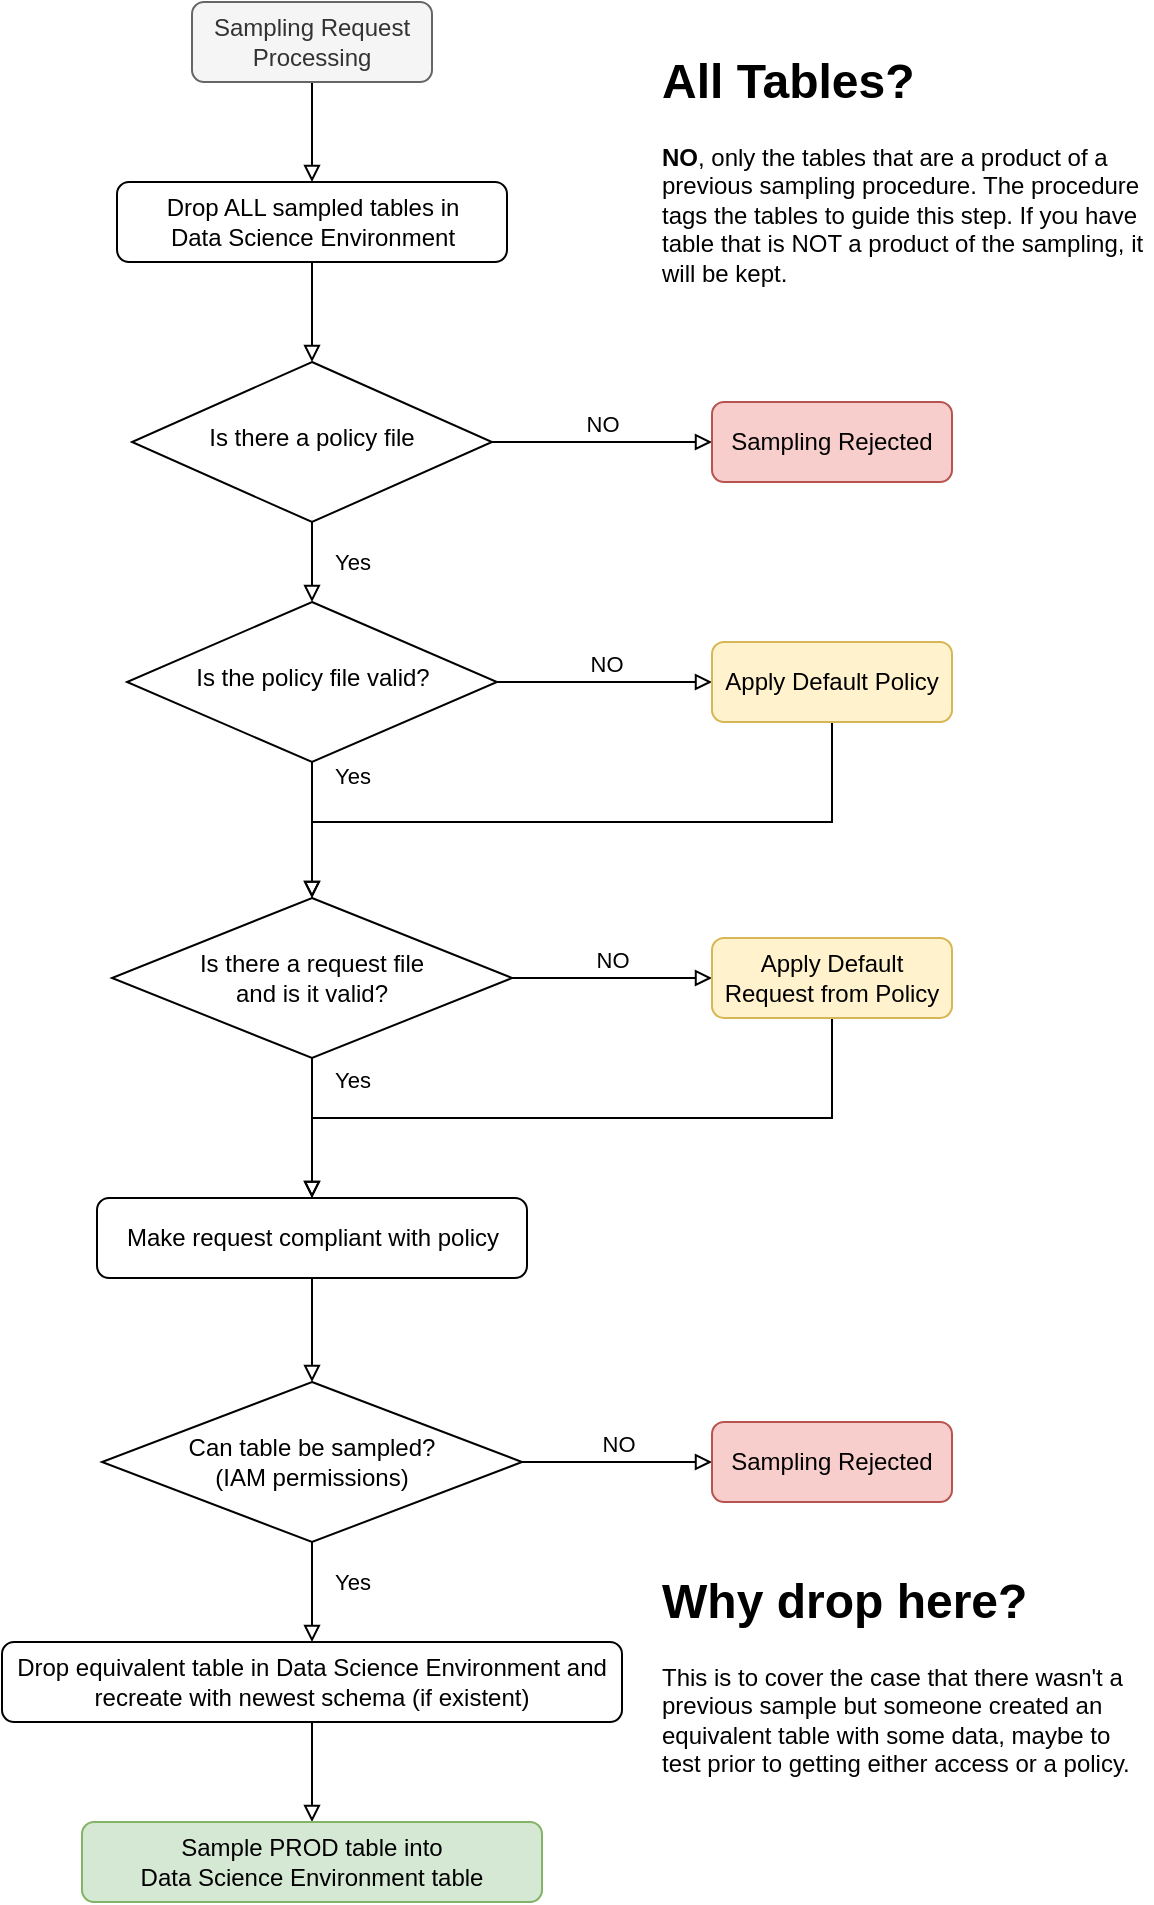 <mxfile version="15.5.4" type="embed"><diagram id="C5RBs43oDa-KdzZeNtuy" name="Page-1"><mxGraphModel dx="317" dy="1724" grid="1" gridSize="10" guides="1" tooltips="1" connect="1" arrows="1" fold="1" page="1" pageScale="1" pageWidth="827" pageHeight="1169" math="0" shadow="0"><root><mxCell id="WIyWlLk6GJQsqaUBKTNV-0"/><mxCell id="WIyWlLk6GJQsqaUBKTNV-1" parent="WIyWlLk6GJQsqaUBKTNV-0"/><mxCell id="yapbZNu1Kkb-PvQqDSp6-19" style="edgeStyle=orthogonalEdgeStyle;rounded=0;orthogonalLoop=1;jettySize=auto;html=1;endArrow=block;endFill=0;endSize=6;labelBackgroundColor=none;" parent="WIyWlLk6GJQsqaUBKTNV-1" source="WIyWlLk6GJQsqaUBKTNV-3" target="yapbZNu1Kkb-PvQqDSp6-18" edge="1"><mxGeometry relative="1" as="geometry"/></mxCell><mxCell id="WIyWlLk6GJQsqaUBKTNV-3" value="Sampling Request Processing" style="rounded=1;whiteSpace=wrap;html=1;fontSize=12;glass=0;strokeWidth=1;shadow=0;fillColor=#f5f5f5;fontColor=#333333;strokeColor=#666666;labelBackgroundColor=none;" parent="WIyWlLk6GJQsqaUBKTNV-1" vertex="1"><mxGeometry x="160" y="-10" width="120" height="40" as="geometry"/></mxCell><mxCell id="WIyWlLk6GJQsqaUBKTNV-4" value="Yes" style="rounded=0;html=1;jettySize=auto;orthogonalLoop=1;fontSize=11;endArrow=block;endFill=0;endSize=6;strokeWidth=1;shadow=0;labelBackgroundColor=none;edgeStyle=orthogonalEdgeStyle;" parent="WIyWlLk6GJQsqaUBKTNV-1" source="WIyWlLk6GJQsqaUBKTNV-6" target="WIyWlLk6GJQsqaUBKTNV-10" edge="1"><mxGeometry y="20" relative="1" as="geometry"><mxPoint as="offset"/></mxGeometry></mxCell><mxCell id="yapbZNu1Kkb-PvQqDSp6-0" value="NO" style="edgeStyle=orthogonalEdgeStyle;rounded=0;orthogonalLoop=1;jettySize=auto;html=1;align=center;verticalAlign=bottom;endArrow=block;endFill=0;labelBackgroundColor=none;" parent="WIyWlLk6GJQsqaUBKTNV-1" source="WIyWlLk6GJQsqaUBKTNV-6" target="WIyWlLk6GJQsqaUBKTNV-12" edge="1"><mxGeometry relative="1" as="geometry"/></mxCell><mxCell id="WIyWlLk6GJQsqaUBKTNV-6" value="Is there a policy file" style="rhombus;whiteSpace=wrap;html=1;shadow=0;fontFamily=Helvetica;fontSize=12;align=center;strokeWidth=1;spacing=6;spacingTop=-4;labelBackgroundColor=none;" parent="WIyWlLk6GJQsqaUBKTNV-1" vertex="1"><mxGeometry x="130" y="170" width="180" height="80" as="geometry"/></mxCell><mxCell id="WIyWlLk6GJQsqaUBKTNV-8" value="Yes" style="rounded=0;html=1;jettySize=auto;orthogonalLoop=1;fontSize=11;endArrow=block;endFill=0;endSize=6;strokeWidth=1;shadow=0;labelBackgroundColor=none;edgeStyle=orthogonalEdgeStyle;" parent="WIyWlLk6GJQsqaUBKTNV-1" source="WIyWlLk6GJQsqaUBKTNV-10" target="yapbZNu1Kkb-PvQqDSp6-3" edge="1"><mxGeometry x="-0.8" y="20" relative="1" as="geometry"><mxPoint as="offset"/><mxPoint x="250" y="440" as="targetPoint"/></mxGeometry></mxCell><mxCell id="yapbZNu1Kkb-PvQqDSp6-2" value="NO" style="edgeStyle=orthogonalEdgeStyle;rounded=0;orthogonalLoop=1;jettySize=auto;html=1;endArrow=block;endFill=0;verticalAlign=bottom;labelBackgroundColor=none;" parent="WIyWlLk6GJQsqaUBKTNV-1" source="WIyWlLk6GJQsqaUBKTNV-10" target="yapbZNu1Kkb-PvQqDSp6-1" edge="1"><mxGeometry relative="1" as="geometry"/></mxCell><mxCell id="WIyWlLk6GJQsqaUBKTNV-10" value="Is the policy file valid?" style="rhombus;whiteSpace=wrap;html=1;shadow=0;fontFamily=Helvetica;fontSize=12;align=center;strokeWidth=1;spacing=6;spacingTop=-4;labelBackgroundColor=none;" parent="WIyWlLk6GJQsqaUBKTNV-1" vertex="1"><mxGeometry x="127.5" y="290" width="185" height="80" as="geometry"/></mxCell><mxCell id="WIyWlLk6GJQsqaUBKTNV-12" value="Sampling Rejected" style="rounded=1;whiteSpace=wrap;html=1;fontSize=12;glass=0;strokeWidth=1;shadow=0;fillColor=#f8cecc;strokeColor=#b85450;labelBackgroundColor=none;" parent="WIyWlLk6GJQsqaUBKTNV-1" vertex="1"><mxGeometry x="420" y="190" width="120" height="40" as="geometry"/></mxCell><mxCell id="yapbZNu1Kkb-PvQqDSp6-6" style="edgeStyle=orthogonalEdgeStyle;rounded=0;orthogonalLoop=1;jettySize=auto;html=1;entryX=0.5;entryY=0;entryDx=0;entryDy=0;endArrow=block;endFill=0;endSize=6;labelBackgroundColor=none;" parent="WIyWlLk6GJQsqaUBKTNV-1" source="yapbZNu1Kkb-PvQqDSp6-1" target="yapbZNu1Kkb-PvQqDSp6-3" edge="1"><mxGeometry relative="1" as="geometry"><Array as="points"><mxPoint x="480" y="400"/><mxPoint x="220" y="400"/></Array></mxGeometry></mxCell><mxCell id="yapbZNu1Kkb-PvQqDSp6-1" value="Apply Default Policy" style="rounded=1;whiteSpace=wrap;html=1;fillColor=#fff2cc;strokeColor=#d6b656;labelBackgroundColor=none;" parent="WIyWlLk6GJQsqaUBKTNV-1" vertex="1"><mxGeometry x="420" y="310" width="120" height="40" as="geometry"/></mxCell><mxCell id="yapbZNu1Kkb-PvQqDSp6-5" value="Yes" style="edgeStyle=orthogonalEdgeStyle;rounded=0;orthogonalLoop=1;jettySize=auto;html=1;endArrow=block;endFill=0;align=center;labelPosition=right;verticalLabelPosition=middle;verticalAlign=middle;entryX=0.5;entryY=0;entryDx=0;entryDy=0;labelBackgroundColor=none;" parent="WIyWlLk6GJQsqaUBKTNV-1" source="yapbZNu1Kkb-PvQqDSp6-3" target="yapbZNu1Kkb-PvQqDSp6-10" edge="1"><mxGeometry x="-0.692" y="20" relative="1" as="geometry"><mxPoint x="220" y="588" as="targetPoint"/><mxPoint as="offset"/></mxGeometry></mxCell><mxCell id="yapbZNu1Kkb-PvQqDSp6-3" value="Is there a request file &lt;br&gt;and is it valid?" style="rhombus;whiteSpace=wrap;html=1;labelBackgroundColor=none;" parent="WIyWlLk6GJQsqaUBKTNV-1" vertex="1"><mxGeometry x="120" y="438" width="200" height="80" as="geometry"/></mxCell><mxCell id="yapbZNu1Kkb-PvQqDSp6-8" value="NO" style="edgeStyle=orthogonalEdgeStyle;rounded=0;orthogonalLoop=1;jettySize=auto;html=1;entryX=0;entryY=0.5;entryDx=0;entryDy=0;endArrow=block;endFill=0;verticalAlign=bottom;exitX=1;exitY=0.5;exitDx=0;exitDy=0;labelBackgroundColor=none;" parent="WIyWlLk6GJQsqaUBKTNV-1" source="yapbZNu1Kkb-PvQqDSp6-3" target="yapbZNu1Kkb-PvQqDSp6-7" edge="1"><mxGeometry relative="1" as="geometry"/></mxCell><mxCell id="yapbZNu1Kkb-PvQqDSp6-9" style="edgeStyle=orthogonalEdgeStyle;rounded=0;orthogonalLoop=1;jettySize=auto;html=1;entryX=0.5;entryY=0;entryDx=0;entryDy=0;endArrow=block;endFill=0;labelBackgroundColor=none;" parent="WIyWlLk6GJQsqaUBKTNV-1" source="yapbZNu1Kkb-PvQqDSp6-7" target="yapbZNu1Kkb-PvQqDSp6-10" edge="1"><mxGeometry relative="1" as="geometry"><mxPoint x="220" y="588" as="targetPoint"/><Array as="points"><mxPoint x="480" y="548"/><mxPoint x="220" y="548"/></Array></mxGeometry></mxCell><mxCell id="yapbZNu1Kkb-PvQqDSp6-7" value="Apply Default Request from Policy" style="rounded=1;whiteSpace=wrap;html=1;fillColor=#fff2cc;strokeColor=#d6b656;labelBackgroundColor=none;" parent="WIyWlLk6GJQsqaUBKTNV-1" vertex="1"><mxGeometry x="420" y="458" width="120" height="40" as="geometry"/></mxCell><mxCell id="yapbZNu1Kkb-PvQqDSp6-12" style="edgeStyle=orthogonalEdgeStyle;rounded=0;orthogonalLoop=1;jettySize=auto;html=1;entryX=0.5;entryY=0;entryDx=0;entryDy=0;endArrow=block;endFill=0;endSize=6;labelBackgroundColor=none;" parent="WIyWlLk6GJQsqaUBKTNV-1" source="yapbZNu1Kkb-PvQqDSp6-10" target="yapbZNu1Kkb-PvQqDSp6-11" edge="1"><mxGeometry relative="1" as="geometry"/></mxCell><mxCell id="yapbZNu1Kkb-PvQqDSp6-10" value="Make request compliant with policy" style="rounded=1;whiteSpace=wrap;html=1;labelBackgroundColor=none;" parent="WIyWlLk6GJQsqaUBKTNV-1" vertex="1"><mxGeometry x="112.5" y="588" width="215" height="40" as="geometry"/></mxCell><mxCell id="yapbZNu1Kkb-PvQqDSp6-14" value="NO" style="edgeStyle=orthogonalEdgeStyle;rounded=0;orthogonalLoop=1;jettySize=auto;html=1;endArrow=block;endFill=0;endSize=6;verticalAlign=bottom;labelBackgroundColor=none;" parent="WIyWlLk6GJQsqaUBKTNV-1" source="yapbZNu1Kkb-PvQqDSp6-11" target="yapbZNu1Kkb-PvQqDSp6-13" edge="1"><mxGeometry relative="1" as="geometry"/></mxCell><mxCell id="yapbZNu1Kkb-PvQqDSp6-17" value="Yes" style="edgeStyle=orthogonalEdgeStyle;rounded=0;orthogonalLoop=1;jettySize=auto;html=1;endArrow=block;endFill=0;endSize=6;labelBackgroundColor=none;" parent="WIyWlLk6GJQsqaUBKTNV-1" source="yapbZNu1Kkb-PvQqDSp6-11" target="yapbZNu1Kkb-PvQqDSp6-16" edge="1"><mxGeometry x="-0.2" y="20" relative="1" as="geometry"><mxPoint as="offset"/></mxGeometry></mxCell><mxCell id="yapbZNu1Kkb-PvQqDSp6-11" value="Can table be sampled?&lt;br&gt;(IAM permissions)" style="rhombus;whiteSpace=wrap;html=1;labelBackgroundColor=none;" parent="WIyWlLk6GJQsqaUBKTNV-1" vertex="1"><mxGeometry x="115" y="680" width="210" height="80" as="geometry"/></mxCell><mxCell id="yapbZNu1Kkb-PvQqDSp6-13" value="Sampling Rejected" style="rounded=1;whiteSpace=wrap;html=1;fontSize=12;glass=0;strokeWidth=1;shadow=0;fillColor=#f8cecc;strokeColor=#b85450;labelBackgroundColor=none;" parent="WIyWlLk6GJQsqaUBKTNV-1" vertex="1"><mxGeometry x="420" y="700" width="120" height="40" as="geometry"/></mxCell><mxCell id="yapbZNu1Kkb-PvQqDSp6-23" style="edgeStyle=orthogonalEdgeStyle;rounded=0;orthogonalLoop=1;jettySize=auto;html=1;entryX=0.5;entryY=0;entryDx=0;entryDy=0;endArrow=block;endFill=0;endSize=6;labelBackgroundColor=none;" parent="WIyWlLk6GJQsqaUBKTNV-1" source="yapbZNu1Kkb-PvQqDSp6-16" target="yapbZNu1Kkb-PvQqDSp6-22" edge="1"><mxGeometry relative="1" as="geometry"/></mxCell><mxCell id="yapbZNu1Kkb-PvQqDSp6-16" value="Drop equivalent table in Data Science Environment and recreate with newest schema (if existent)" style="rounded=1;whiteSpace=wrap;html=1;fontSize=12;glass=0;strokeWidth=1;shadow=0;labelBackgroundColor=none;" parent="WIyWlLk6GJQsqaUBKTNV-1" vertex="1"><mxGeometry x="65" y="810" width="310" height="40" as="geometry"/></mxCell><mxCell id="yapbZNu1Kkb-PvQqDSp6-20" style="edgeStyle=orthogonalEdgeStyle;rounded=0;orthogonalLoop=1;jettySize=auto;html=1;endArrow=block;endFill=0;endSize=6;labelBackgroundColor=none;" parent="WIyWlLk6GJQsqaUBKTNV-1" source="yapbZNu1Kkb-PvQqDSp6-18" target="WIyWlLk6GJQsqaUBKTNV-6" edge="1"><mxGeometry relative="1" as="geometry"/></mxCell><mxCell id="yapbZNu1Kkb-PvQqDSp6-18" value="Drop ALL sampled tables in &lt;br&gt;Data Science Environment" style="rounded=1;whiteSpace=wrap;html=1;fontSize=12;glass=0;strokeWidth=1;shadow=0;labelBackgroundColor=none;" parent="WIyWlLk6GJQsqaUBKTNV-1" vertex="1"><mxGeometry x="122.5" y="80" width="195" height="40" as="geometry"/></mxCell><mxCell id="yapbZNu1Kkb-PvQqDSp6-22" value="Sample PROD table into&lt;br&gt;Data Science Environment table" style="rounded=1;whiteSpace=wrap;html=1;fontSize=12;glass=0;strokeWidth=1;shadow=0;fillColor=#d5e8d4;strokeColor=#82b366;labelBackgroundColor=none;" parent="WIyWlLk6GJQsqaUBKTNV-1" vertex="1"><mxGeometry x="105" y="900" width="230" height="40" as="geometry"/></mxCell><mxCell id="yapbZNu1Kkb-PvQqDSp6-24" value="&lt;h1&gt;Why drop here?&lt;/h1&gt;&lt;p&gt;This is to cover the case that there wasn't a previous sample but someone created an equivalent table with some data, maybe to test prior to getting either access or a policy.&lt;/p&gt;" style="text;html=1;strokeColor=none;fillColor=none;spacing=5;spacingTop=-20;whiteSpace=wrap;overflow=hidden;rounded=0;labelBackgroundColor=none;" parent="WIyWlLk6GJQsqaUBKTNV-1" vertex="1"><mxGeometry x="390" y="770" width="250" height="140" as="geometry"/></mxCell><mxCell id="yapbZNu1Kkb-PvQqDSp6-25" value="&lt;h1&gt;All Tables?&lt;/h1&gt;&lt;p&gt;&lt;b&gt;NO&lt;/b&gt;, only the tables that are a product of a previous sampling procedure. The procedure tags the tables to guide this step. If you have table that is NOT a product of the sampling, it will be kept.&lt;/p&gt;" style="text;html=1;strokeColor=none;fillColor=none;spacing=5;spacingTop=-20;whiteSpace=wrap;overflow=hidden;rounded=0;labelBackgroundColor=none;" parent="WIyWlLk6GJQsqaUBKTNV-1" vertex="1"><mxGeometry x="390" y="10" width="250" height="150" as="geometry"/></mxCell></root></mxGraphModel></diagram></mxfile>
